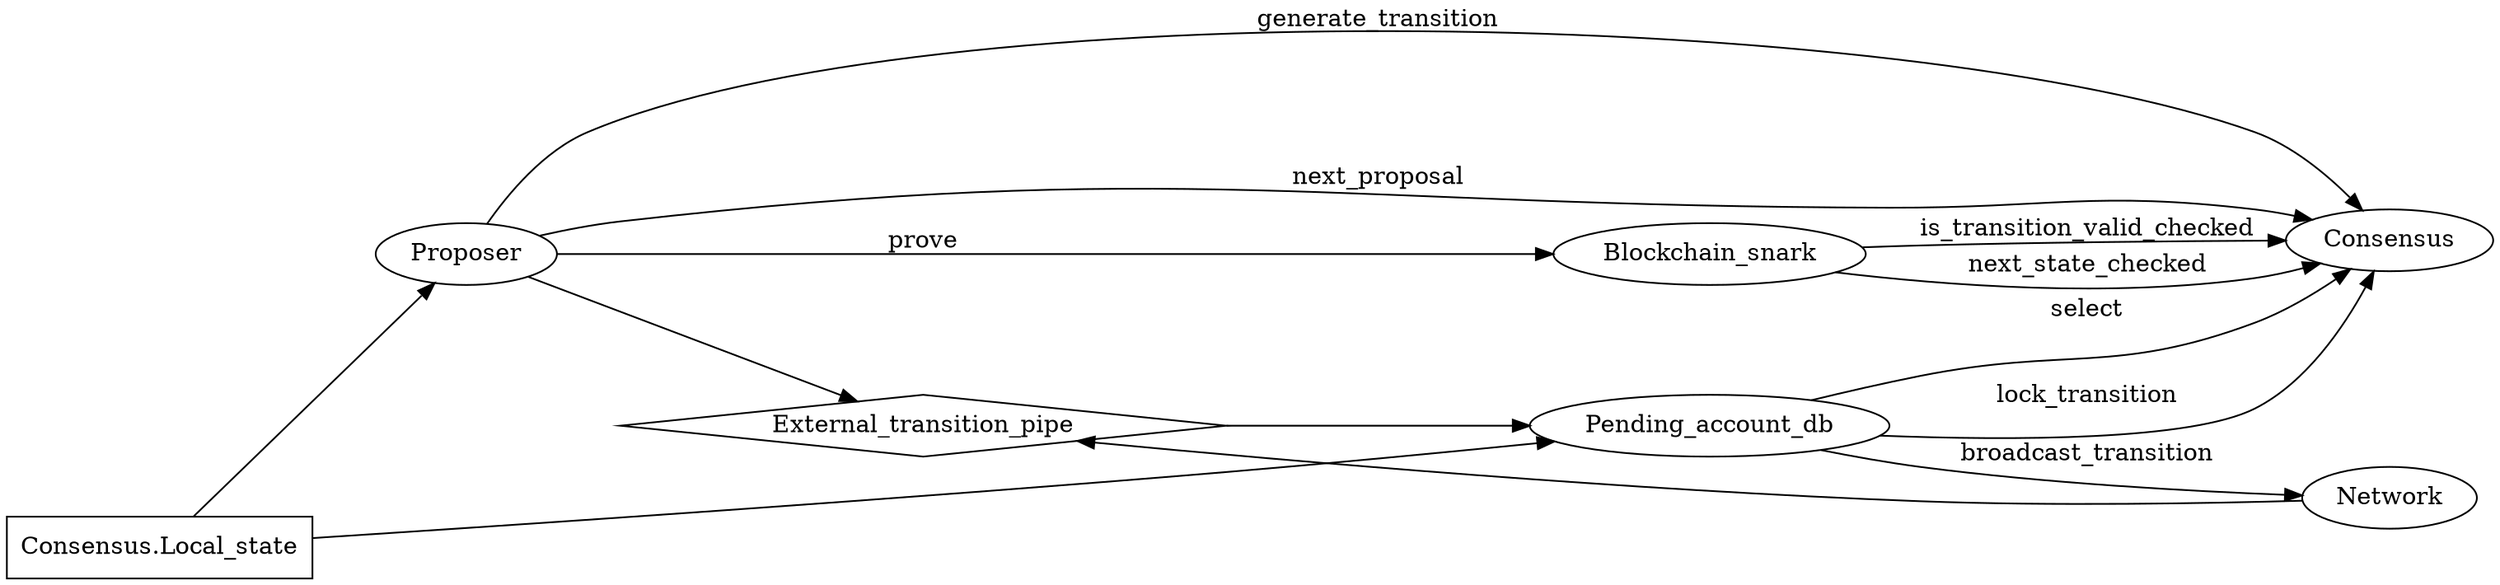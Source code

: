 digraph G {
  rankdir=LR;

  "Consensus.Local_state" [shape="rectangle"];
  "External_transition_pipe" [shape="diamond"];

  Network -> External_transition_pipe;
  Proposer -> External_transition_pipe;
  External_transition_pipe -> Pending_account_db;
  Pending_account_db -> Network [label="broadcast_transition"];

  "Consensus.Local_state" -> Proposer;
  "Consensus.Local_state" -> Pending_account_db;

  Proposer -> Consensus [label="generate_transition"];
  Proposer -> Consensus [label="next_proposal"];
  Proposer -> Blockchain_snark [label="prove"];

  Blockchain_snark -> Consensus [label="is_transition_valid_checked"];
  Blockchain_snark -> Consensus [label="next_state_checked"];

  Pending_account_db -> Consensus [label="select"];
  Pending_account_db -> Consensus [label="lock_transition"];
}
